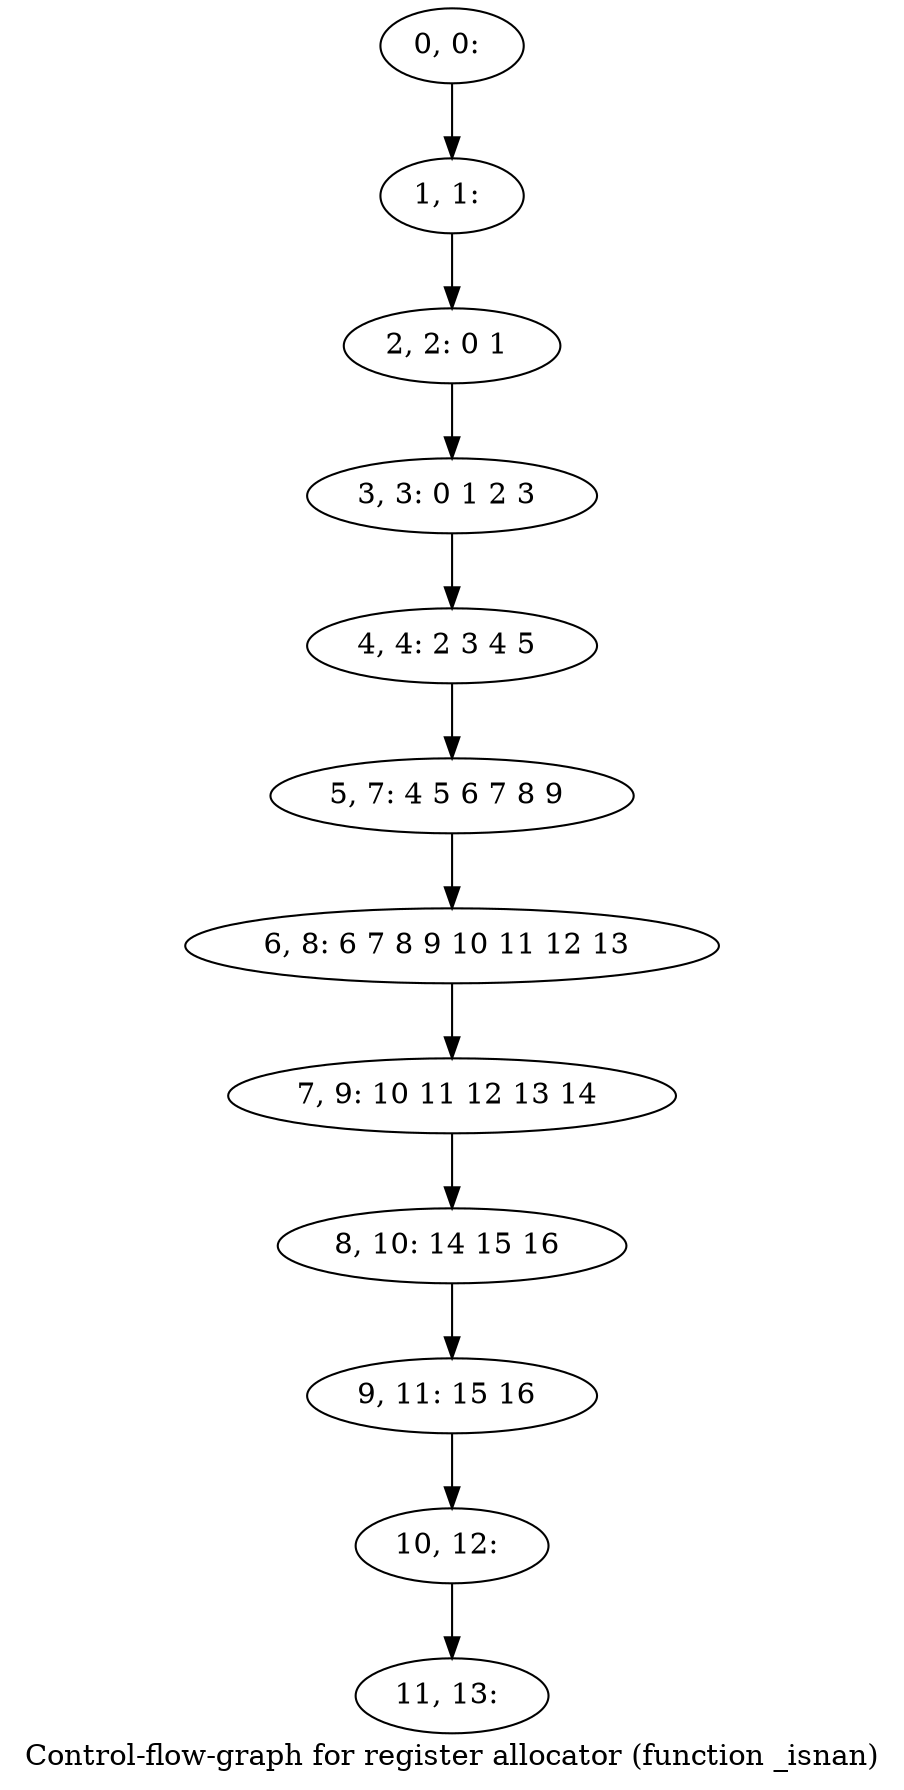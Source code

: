 digraph G {
graph [label="Control-flow-graph for register allocator (function _isnan)"]
0[label="0, 0: "];
1[label="1, 1: "];
2[label="2, 2: 0 1 "];
3[label="3, 3: 0 1 2 3 "];
4[label="4, 4: 2 3 4 5 "];
5[label="5, 7: 4 5 6 7 8 9 "];
6[label="6, 8: 6 7 8 9 10 11 12 13 "];
7[label="7, 9: 10 11 12 13 14 "];
8[label="8, 10: 14 15 16 "];
9[label="9, 11: 15 16 "];
10[label="10, 12: "];
11[label="11, 13: "];
0->1 ;
1->2 ;
2->3 ;
3->4 ;
4->5 ;
5->6 ;
6->7 ;
7->8 ;
8->9 ;
9->10 ;
10->11 ;
}
